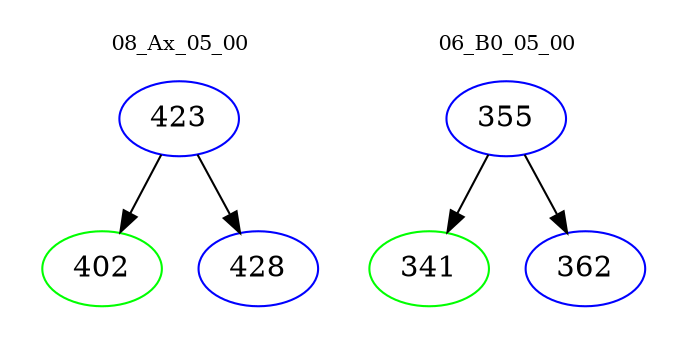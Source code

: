 digraph{
subgraph cluster_0 {
color = white
label = "08_Ax_05_00";
fontsize=10;
T0_423 [label="423", color="blue"]
T0_423 -> T0_402 [color="black"]
T0_402 [label="402", color="green"]
T0_423 -> T0_428 [color="black"]
T0_428 [label="428", color="blue"]
}
subgraph cluster_1 {
color = white
label = "06_B0_05_00";
fontsize=10;
T1_355 [label="355", color="blue"]
T1_355 -> T1_341 [color="black"]
T1_341 [label="341", color="green"]
T1_355 -> T1_362 [color="black"]
T1_362 [label="362", color="blue"]
}
}
